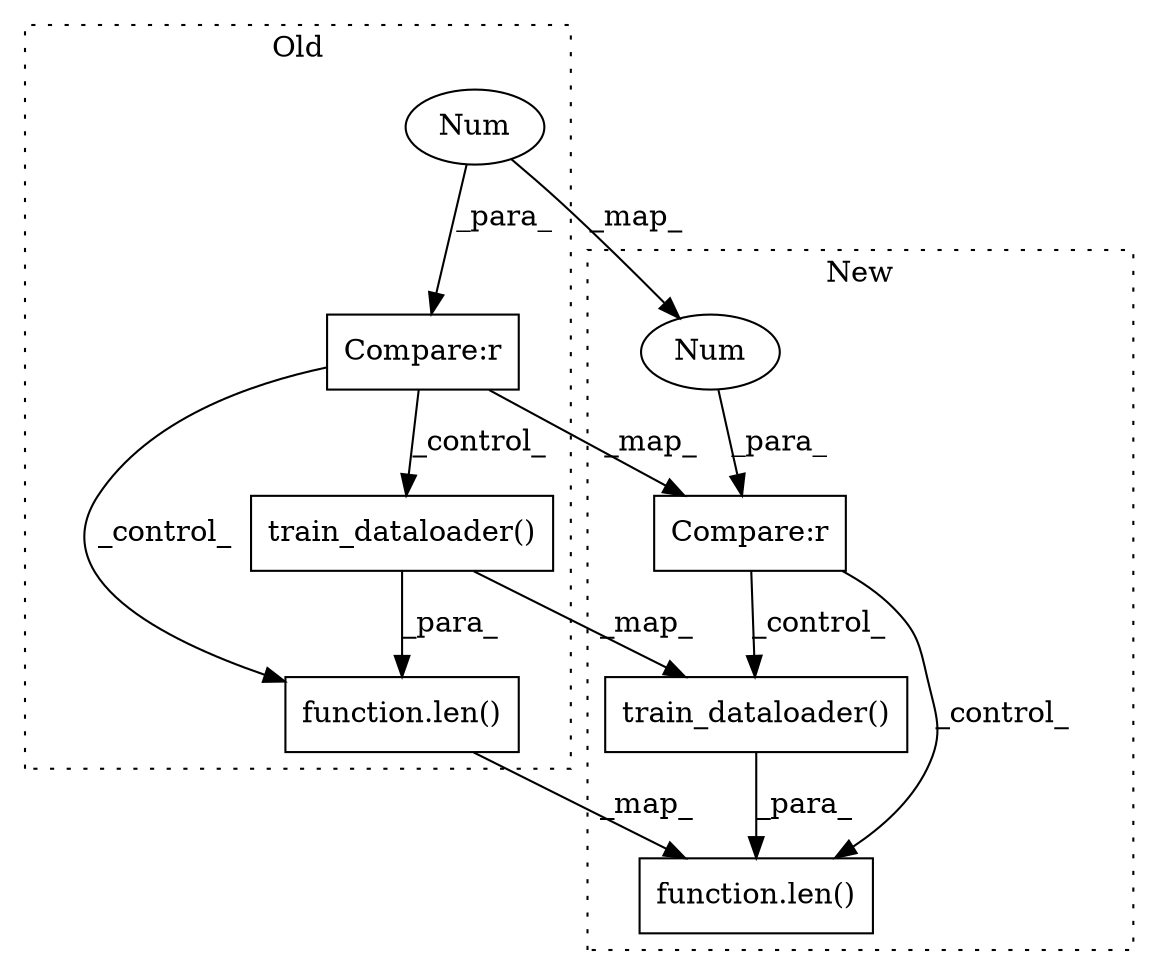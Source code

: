digraph G {
subgraph cluster0 {
1 [label="train_dataloader()" a="75" s="1324" l="42" shape="box"];
3 [label="function.len()" a="75" s="1320,1366" l="4,1" shape="box"];
6 [label="Compare:r" a="40" s="1265" l="37" shape="box"];
7 [label="Num" a="76" s="1301" l="1" shape="ellipse"];
label = "Old";
style="dotted";
}
subgraph cluster1 {
2 [label="train_dataloader()" a="75" s="1502" l="42" shape="box"];
4 [label="function.len()" a="75" s="1498,1544" l="4,1" shape="box"];
5 [label="Compare:r" a="40" s="1245" l="37" shape="box"];
8 [label="Num" a="76" s="1281" l="1" shape="ellipse"];
label = "New";
style="dotted";
}
1 -> 3 [label="_para_"];
1 -> 2 [label="_map_"];
2 -> 4 [label="_para_"];
3 -> 4 [label="_map_"];
5 -> 2 [label="_control_"];
5 -> 4 [label="_control_"];
6 -> 1 [label="_control_"];
6 -> 3 [label="_control_"];
6 -> 5 [label="_map_"];
7 -> 8 [label="_map_"];
7 -> 6 [label="_para_"];
8 -> 5 [label="_para_"];
}